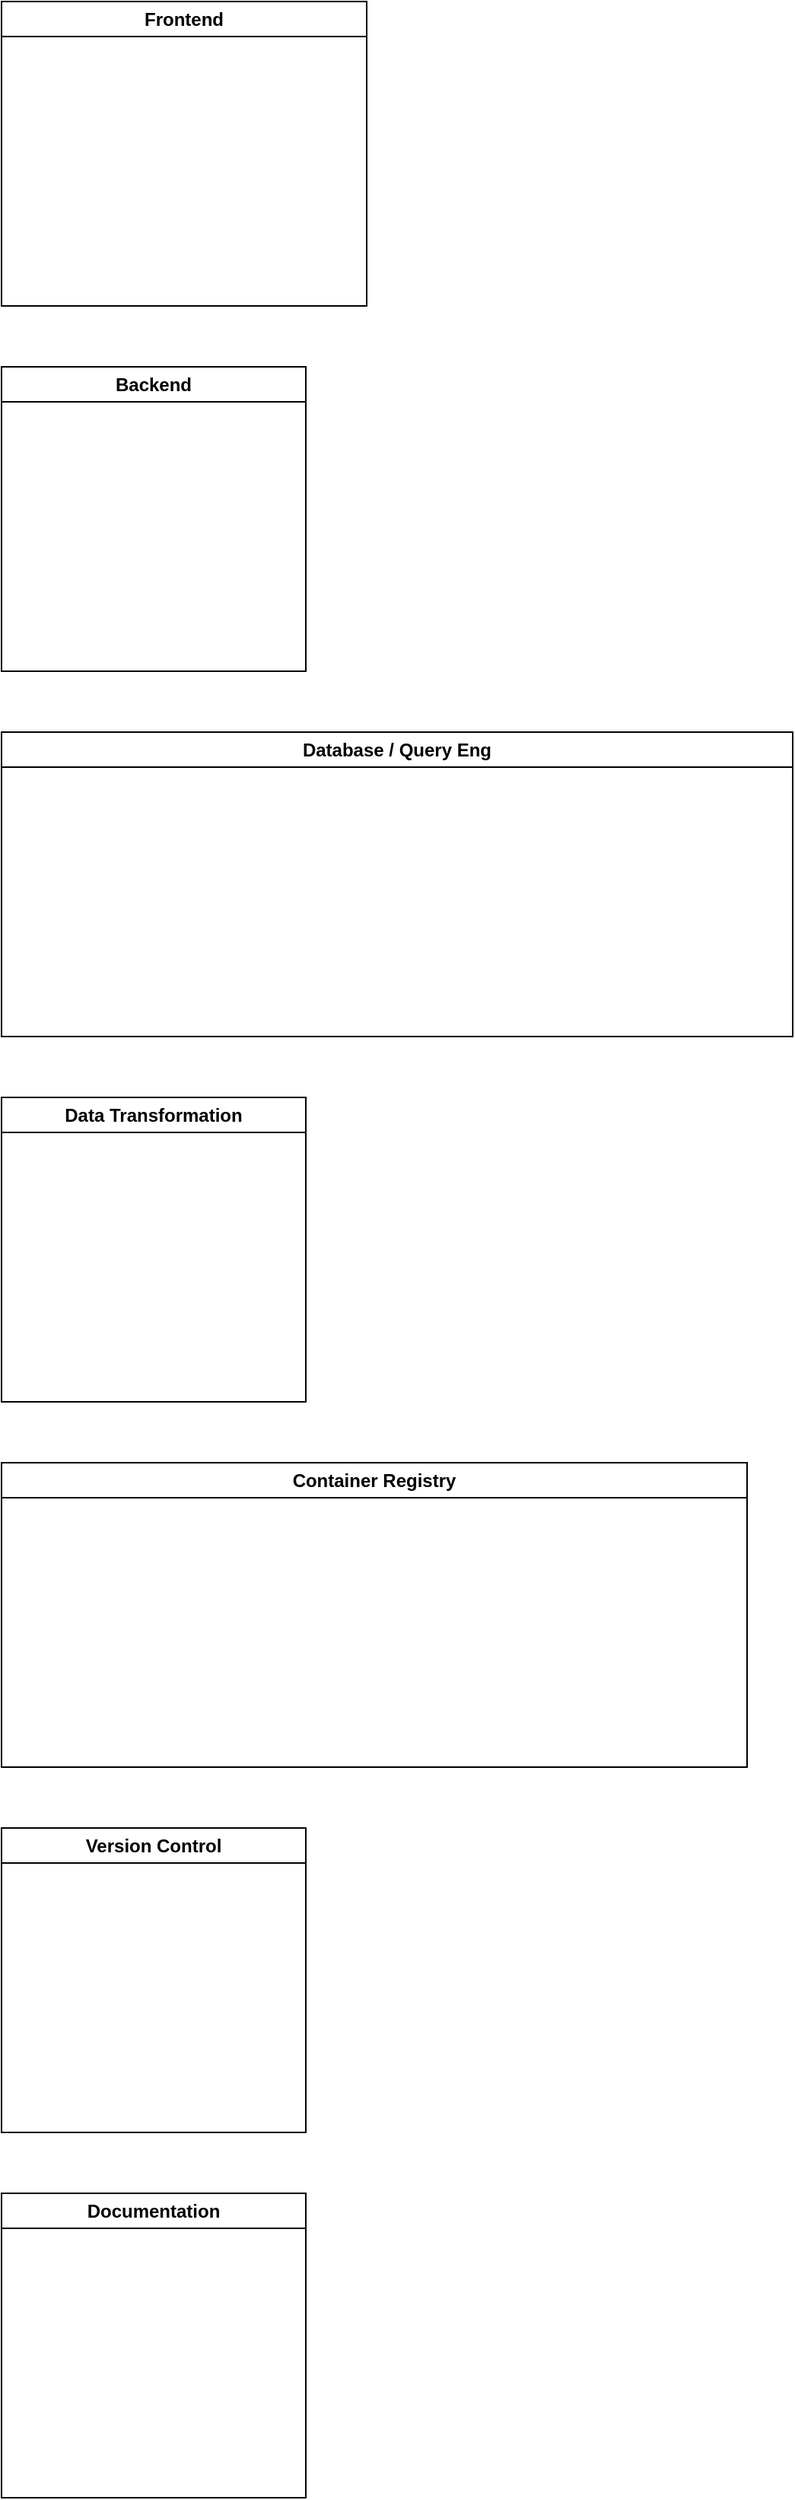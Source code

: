<mxfile version="24.7.6" pages="3">
  <diagram name="Sumário" id="OZPCqsEvxnDNoLbMHyWd">
    <mxGraphModel dx="2747" dy="1476" grid="1" gridSize="10" guides="1" tooltips="1" connect="1" arrows="1" fold="1" page="1" pageScale="1" pageWidth="1169" pageHeight="827" math="0" shadow="0">
      <root>
        <mxCell id="0" />
        <mxCell id="1" parent="0" />
        <mxCell id="F7D5ANbE6mBbw14r0A7P-1" value="Frontend" style="swimlane;whiteSpace=wrap;html=1;" vertex="1" parent="1">
          <mxGeometry x="110" y="100" width="240" height="200" as="geometry">
            <mxRectangle x="240" y="180" width="140" height="30" as="alternateBounds" />
          </mxGeometry>
        </mxCell>
        <mxCell id="F7D5ANbE6mBbw14r0A7P-8" value="" style="shape=image;verticalLabelPosition=bottom;labelBackgroundColor=default;verticalAlign=top;aspect=fixed;imageAspect=0;image=https://zeroheight-wordpress-uploads.s3.amazonaws.com/wp-content/uploads/2023/01/small-icon_react-2.png;" vertex="1" parent="F7D5ANbE6mBbw14r0A7P-1">
          <mxGeometry x="20" y="59.5" width="87" height="87" as="geometry" />
        </mxCell>
        <mxCell id="F7D5ANbE6mBbw14r0A7P-9" value="" style="shape=image;verticalLabelPosition=bottom;labelBackgroundColor=default;verticalAlign=top;aspect=fixed;imageAspect=0;image=https://www.freepnglogos.com/uploads/javascript-png/png-javascript-badge-picture-8.png;" vertex="1" parent="F7D5ANbE6mBbw14r0A7P-1">
          <mxGeometry x="131" y="67.75" width="65.13" height="70.5" as="geometry" />
        </mxCell>
        <mxCell id="F7D5ANbE6mBbw14r0A7P-2" value="Backend" style="swimlane;whiteSpace=wrap;html=1;" vertex="1" parent="1">
          <mxGeometry x="110" y="340" width="200" height="200" as="geometry">
            <mxRectangle x="240" y="180" width="140" height="30" as="alternateBounds" />
          </mxGeometry>
        </mxCell>
        <mxCell id="F7D5ANbE6mBbw14r0A7P-10" value="" style="shape=image;verticalLabelPosition=bottom;labelBackgroundColor=default;verticalAlign=top;aspect=fixed;imageAspect=0;image=https://user-images.githubusercontent.com/4727/38117898-75c704e4-336c-11e8-82bb-dffd73f55e94.png;" vertex="1" parent="F7D5ANbE6mBbw14r0A7P-2">
          <mxGeometry x="42.86" y="65" width="114.28" height="70" as="geometry" />
        </mxCell>
        <mxCell id="F7D5ANbE6mBbw14r0A7P-3" value="Database / Query Eng" style="swimlane;whiteSpace=wrap;html=1;" vertex="1" parent="1">
          <mxGeometry x="110" y="580" width="520" height="200" as="geometry">
            <mxRectangle x="240" y="180" width="140" height="30" as="alternateBounds" />
          </mxGeometry>
        </mxCell>
        <mxCell id="F7D5ANbE6mBbw14r0A7P-11" value="" style="shape=image;verticalLabelPosition=bottom;labelBackgroundColor=default;verticalAlign=top;aspect=fixed;imageAspect=0;image=https://upload.wikimedia.org/wikipedia/commons/thumb/3/38/SQLite370.svg/1280px-SQLite370.svg.png;" vertex="1" parent="F7D5ANbE6mBbw14r0A7P-3">
          <mxGeometry x="20" y="65" width="147.9" height="70" as="geometry" />
        </mxCell>
        <mxCell id="F7D5ANbE6mBbw14r0A7P-12" value="" style="shape=image;verticalLabelPosition=bottom;labelBackgroundColor=default;verticalAlign=top;aspect=fixed;imageAspect=0;image=https://cdn.icon-icons.com/icons2/2699/PNG/512/apache_hive_logo_icon_167868.png;" vertex="1" parent="F7D5ANbE6mBbw14r0A7P-3">
          <mxGeometry x="170" y="57" width="172" height="86" as="geometry" />
        </mxCell>
        <mxCell id="F7D5ANbE6mBbw14r0A7P-13" value="" style="shape=image;verticalLabelPosition=bottom;labelBackgroundColor=default;verticalAlign=top;aspect=fixed;imageAspect=0;image=https://spark.apache.org/images/Apache_Parquet_logo.png;" vertex="1" parent="F7D5ANbE6mBbw14r0A7P-3">
          <mxGeometry x="350" y="57.5" width="156.77" height="85" as="geometry" />
        </mxCell>
        <mxCell id="F7D5ANbE6mBbw14r0A7P-4" value="Data Transformation" style="swimlane;whiteSpace=wrap;html=1;" vertex="1" parent="1">
          <mxGeometry x="110" y="820" width="200" height="200" as="geometry">
            <mxRectangle x="240" y="180" width="140" height="30" as="alternateBounds" />
          </mxGeometry>
        </mxCell>
        <mxCell id="F7D5ANbE6mBbw14r0A7P-14" value="" style="shape=image;verticalLabelPosition=bottom;labelBackgroundColor=default;verticalAlign=top;aspect=fixed;imageAspect=0;image=https://cdn.icon-icons.com/icons2/2699/PNG/512/python_vertical_logo_icon_168039.png;" vertex="1" parent="F7D5ANbE6mBbw14r0A7P-4">
          <mxGeometry x="54.83" y="49.5" width="90.33" height="101" as="geometry" />
        </mxCell>
        <mxCell id="F7D5ANbE6mBbw14r0A7P-5" value="Container Registry" style="swimlane;whiteSpace=wrap;html=1;" vertex="1" parent="1">
          <mxGeometry x="110" y="1060" width="490" height="200" as="geometry">
            <mxRectangle x="240" y="180" width="140" height="30" as="alternateBounds" />
          </mxGeometry>
        </mxCell>
        <mxCell id="F7D5ANbE6mBbw14r0A7P-15" value="" style="shape=image;verticalLabelPosition=bottom;labelBackgroundColor=default;verticalAlign=top;aspect=fixed;imageAspect=0;image=https://raw.githubusercontent.com/docker-library/docs/c350af05d3fac7b5c3f6327ac82fe4d990d8729c/docker/logo.png;" vertex="1" parent="F7D5ANbE6mBbw14r0A7P-5">
          <mxGeometry x="350" y="58" width="113.11" height="101" as="geometry" />
        </mxCell>
        <mxCell id="F7D5ANbE6mBbw14r0A7P-22" value="" style="shape=image;verticalLabelPosition=bottom;labelBackgroundColor=default;verticalAlign=top;aspect=fixed;imageAspect=0;image=https://sysaix.com/wp-content/uploads/2021/01/podman-logo-source-1.png;" vertex="1" parent="F7D5ANbE6mBbw14r0A7P-5">
          <mxGeometry x="20" y="70" width="300.98" height="77" as="geometry" />
        </mxCell>
        <mxCell id="F7D5ANbE6mBbw14r0A7P-6" value="Version Control" style="swimlane;whiteSpace=wrap;html=1;" vertex="1" parent="1">
          <mxGeometry x="110" y="1300" width="200" height="200" as="geometry">
            <mxRectangle x="240" y="180" width="140" height="30" as="alternateBounds" />
          </mxGeometry>
        </mxCell>
        <mxCell id="F7D5ANbE6mBbw14r0A7P-16" value="" style="shape=image;verticalLabelPosition=bottom;labelBackgroundColor=default;verticalAlign=top;aspect=fixed;imageAspect=0;image=https://1000logos.net/wp-content/uploads/2021/05/GitHub-logo.png;" vertex="1" parent="F7D5ANbE6mBbw14r0A7P-6">
          <mxGeometry x="24.44" y="57.5" width="151.11" height="85" as="geometry" />
        </mxCell>
        <mxCell id="F7D5ANbE6mBbw14r0A7P-7" value="Documentation" style="swimlane;whiteSpace=wrap;html=1;" vertex="1" parent="1">
          <mxGeometry x="110" y="1540" width="200" height="200" as="geometry">
            <mxRectangle x="240" y="180" width="140" height="30" as="alternateBounds" />
          </mxGeometry>
        </mxCell>
        <mxCell id="F7D5ANbE6mBbw14r0A7P-17" value="" style="shape=image;verticalLabelPosition=bottom;labelBackgroundColor=default;verticalAlign=top;aspect=fixed;imageAspect=0;image=https://upload.wikimedia.org/wikipedia/commons/thumb/9/92/LaTeX_logo.svg/2560px-LaTeX_logo.svg.png;" vertex="1" parent="F7D5ANbE6mBbw14r0A7P-7">
          <mxGeometry x="24.44" y="68.43" width="151.51" height="63.13" as="geometry" />
        </mxCell>
      </root>
    </mxGraphModel>
  </diagram>
  <diagram id="1CWU2CRIc0r9QzhjUgFi" name="MVP">
    <mxGraphModel dx="2060" dy="1107" grid="1" gridSize="10" guides="1" tooltips="1" connect="1" arrows="1" fold="1" page="1" pageScale="1" pageWidth="1169" pageHeight="827" math="0" shadow="0">
      <root>
        <mxCell id="0" />
        <mxCell id="1" parent="0" />
      </root>
    </mxGraphModel>
  </diagram>
  <diagram id="EXrpqi_2TRsMZdqGXWsa" name="Arquitetura">
    <mxGraphModel dx="2060" dy="1107" grid="1" gridSize="10" guides="1" tooltips="1" connect="1" arrows="1" fold="1" page="1" pageScale="1" pageWidth="1169" pageHeight="827" math="0" shadow="0">
      <root>
        <mxCell id="0" />
        <mxCell id="1" parent="0" />
      </root>
    </mxGraphModel>
  </diagram>
</mxfile>
